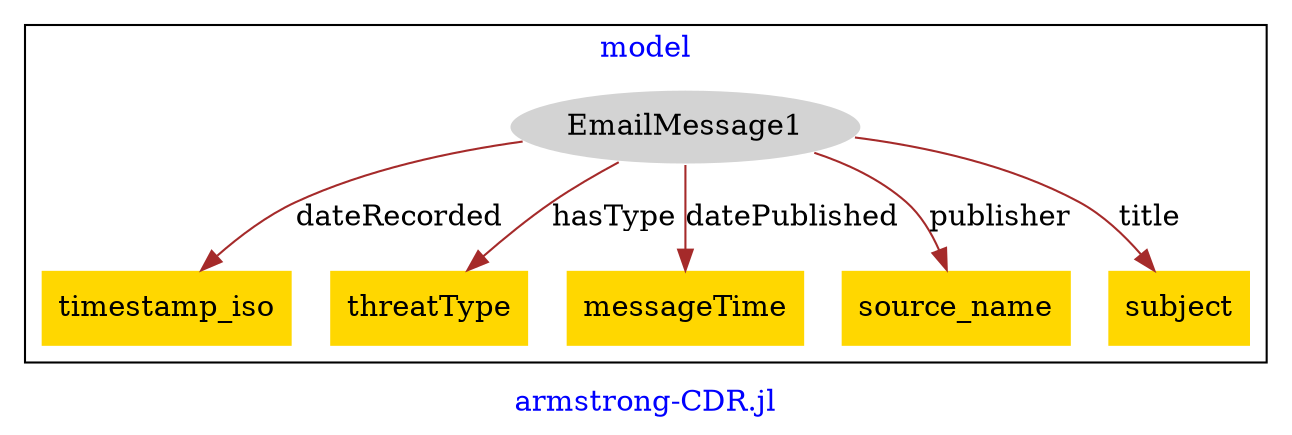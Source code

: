 digraph n0 {
fontcolor="blue"
remincross="true"
label="armstrong-CDR.jl"
subgraph cluster {
label="model"
n2[style="filled",color="white",fillcolor="lightgray",label="EmailMessage1"];
n3[shape="plaintext",style="filled",fillcolor="gold",label="timestamp_iso"];
n4[shape="plaintext",style="filled",fillcolor="gold",label="threatType"];
n5[shape="plaintext",style="filled",fillcolor="gold",label="messageTime"];
n6[shape="plaintext",style="filled",fillcolor="gold",label="source_name"];
n7[shape="plaintext",style="filled",fillcolor="gold",label="subject"];
}
n2 -> n3[color="brown",fontcolor="black",label="dateRecorded"]
n2 -> n4[color="brown",fontcolor="black",label="hasType"]
n2 -> n5[color="brown",fontcolor="black",label="datePublished"]
n2 -> n6[color="brown",fontcolor="black",label="publisher"]
n2 -> n7[color="brown",fontcolor="black",label="title"]
}
